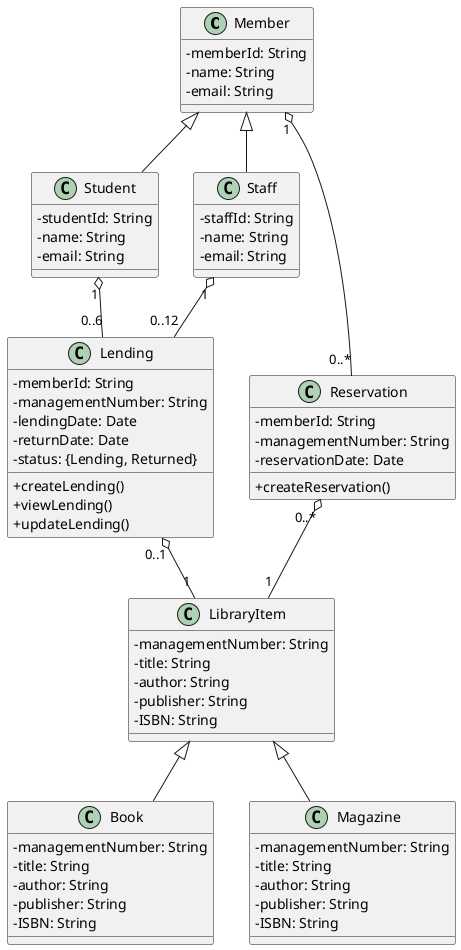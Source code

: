 @startuml .
skinparam classAttributeIconSize 0

class Member {
  - memberId: String
  - name: String
  - email: String
}

class Student {
  - studentId: String
  - name: String
  - email: String
}

class Staff {
  - staffId: String
  - name: String
  - email: String
}

class Reservation {
  - memberId: String
  - managementNumber: String
  - reservationDate: Date

  + createReservation()
}

class Lending {
  - memberId: String
  - managementNumber: String
  - lendingDate: Date
  - returnDate: Date
  - status: {Lending, Returned}

  + createLending()
  + viewLending()
  + updateLending()
}

class LibraryItem {
  - managementNumber: String
  - title: String
  - author: String
  - publisher: String
  - ISBN: String
}

class Book {
  - managementNumber: String
  - title: String
  - author: String
  - publisher: String
  - ISBN: String
}

class Magazine {
  - managementNumber: String
  - title: String
  - author: String
  - publisher: String
  - ISBN: String
}

Member <|-- Student

Member <|-- Staff

LibraryItem <|-- Book

LibraryItem <|-- Magazine

Student "1" o-- "0..6" Lending

Staff "1" o-- "0..12" Lending

Member "1" o-- "0..*" Reservation

Lending "0..1" o-- "1" LibraryItem

Reservation "0..*" o-- "1" LibraryItem

@enduml
